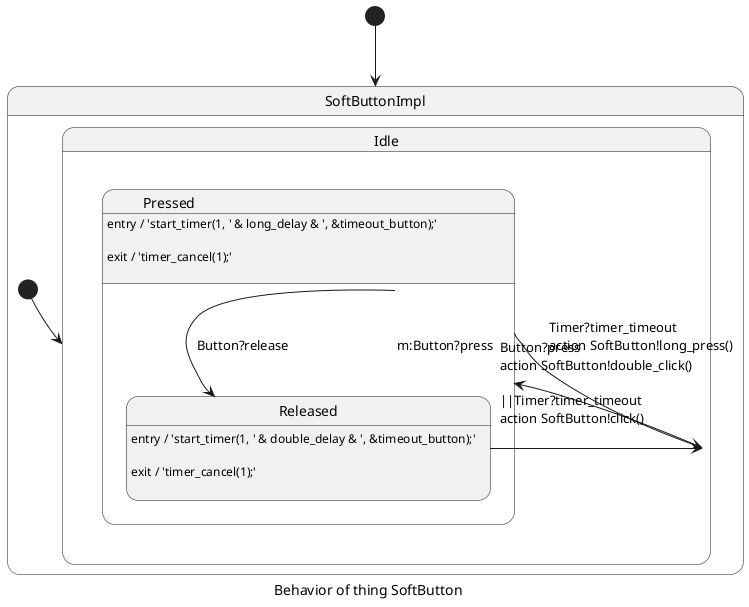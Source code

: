 @startuml
skinparam defaultTextAlignment left
caption Behavior of thing SoftButton
[*] --> SoftButtonImpl
state SoftButtonImpl{
state Idle{

Idle --> Pressed : m:Button?press
}
state Pressed{
	Pressed : entry / 'start_timer(1, ' & long_delay & ', &timeout_button);'\n
	Pressed : exit / 'timer_cancel(1);'\n

Pressed --> Idle : Timer?timer_timeout\naction SoftButton!long_press()\n

Pressed --> Released : Button?release
}
state Released{
	Released : entry / 'start_timer(1, ' & double_delay & ', &timeout_button);'\n
	Released : exit / 'timer_cancel(1);'\n


Released --> Idle : Button?press\naction SoftButton!double_click()\n\n||Timer?timer_timeout\naction SoftButton!click()\n
}
[*] --> Idle
}
@enduml
